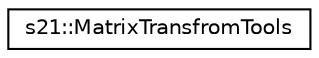 digraph "Graphical Class Hierarchy"
{
 // LATEX_PDF_SIZE
  edge [fontname="Helvetica",fontsize="10",labelfontname="Helvetica",labelfontsize="10"];
  node [fontname="Helvetica",fontsize="10",shape=record];
  rankdir="LR";
  Node0 [label="s21::MatrixTransfromTools",height=0.2,width=0.4,color="black", fillcolor="white", style="filled",URL="$structs21_1_1MatrixTransfromTools.html",tooltip="Stores matrix transformation data."];
}
